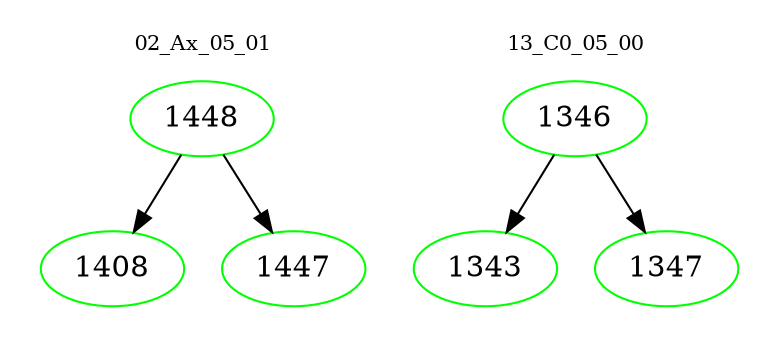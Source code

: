 digraph{
subgraph cluster_0 {
color = white
label = "02_Ax_05_01";
fontsize=10;
T0_1448 [label="1448", color="green"]
T0_1448 -> T0_1408 [color="black"]
T0_1408 [label="1408", color="green"]
T0_1448 -> T0_1447 [color="black"]
T0_1447 [label="1447", color="green"]
}
subgraph cluster_1 {
color = white
label = "13_C0_05_00";
fontsize=10;
T1_1346 [label="1346", color="green"]
T1_1346 -> T1_1343 [color="black"]
T1_1343 [label="1343", color="green"]
T1_1346 -> T1_1347 [color="black"]
T1_1347 [label="1347", color="green"]
}
}
